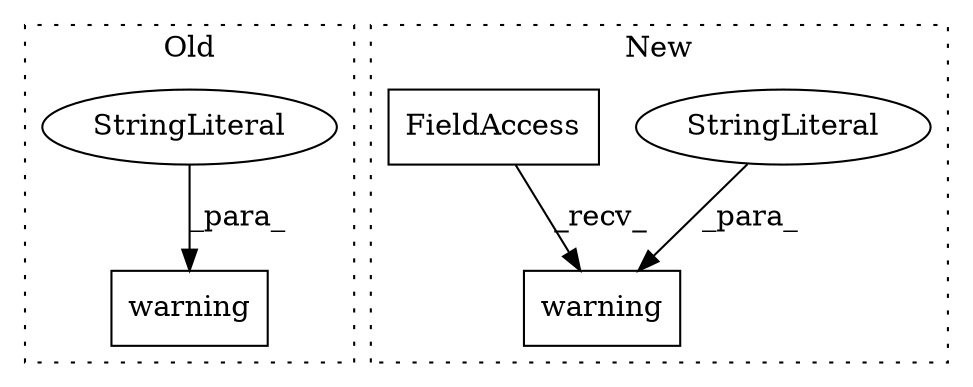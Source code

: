 digraph G {
subgraph cluster0 {
1 [label="warning" a="32" s="3415,3455" l="8,1" shape="box"];
4 [label="StringLiteral" a="45" s="3423" l="32" shape="ellipse"];
label = "Old";
style="dotted";
}
subgraph cluster1 {
2 [label="warning" a="32" s="3701,3741" l="8,1" shape="box"];
3 [label="StringLiteral" a="45" s="3709" l="32" shape="ellipse"];
5 [label="FieldAccess" a="22" s="3663" l="10" shape="box"];
label = "New";
style="dotted";
}
3 -> 2 [label="_para_"];
4 -> 1 [label="_para_"];
5 -> 2 [label="_recv_"];
}